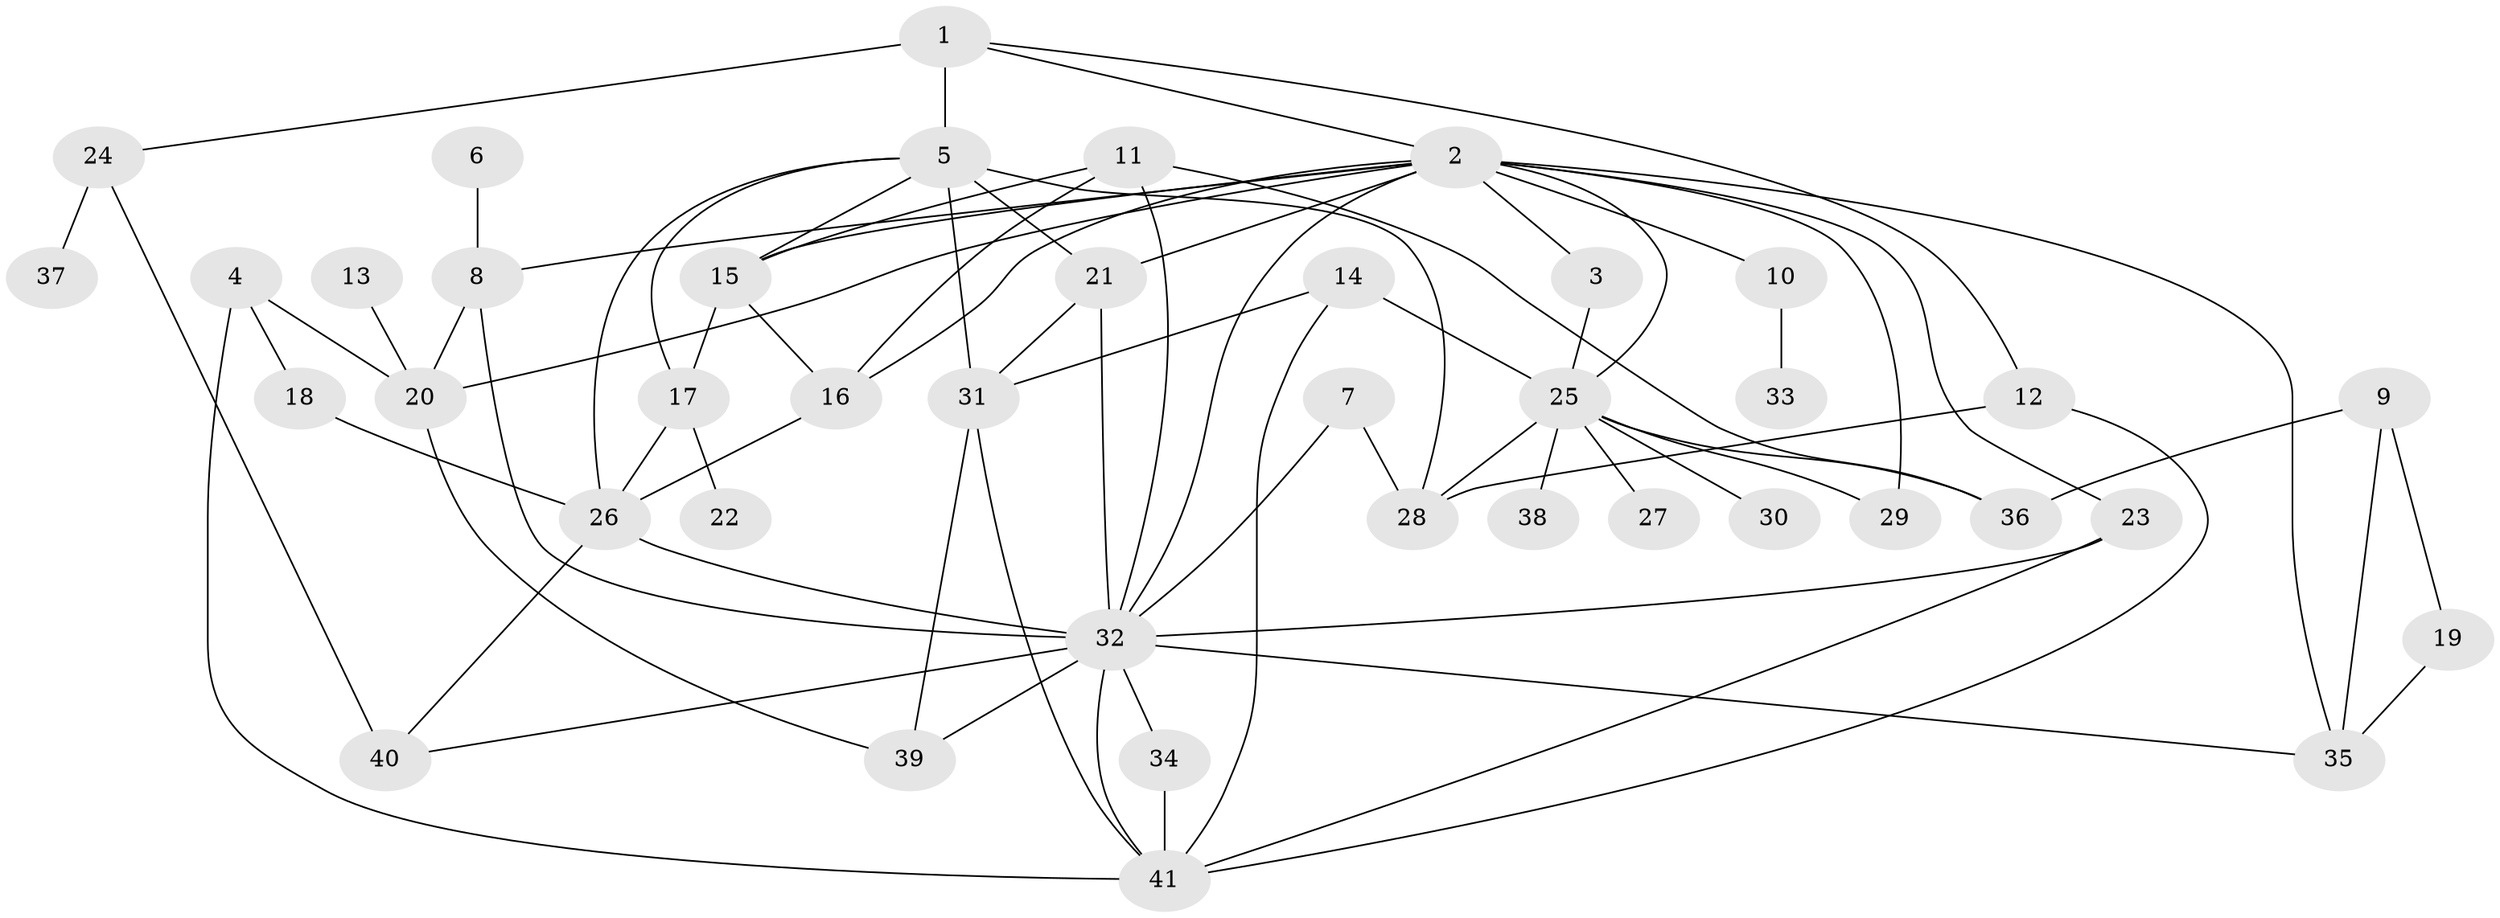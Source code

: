// original degree distribution, {8: 0.024691358024691357, 4: 0.1111111111111111, 3: 0.3333333333333333, 6: 0.024691358024691357, 2: 0.2716049382716049, 7: 0.024691358024691357, 5: 0.06172839506172839, 1: 0.14814814814814814}
// Generated by graph-tools (version 1.1) at 2025/49/03/09/25 03:49:20]
// undirected, 41 vertices, 75 edges
graph export_dot {
graph [start="1"]
  node [color=gray90,style=filled];
  1;
  2;
  3;
  4;
  5;
  6;
  7;
  8;
  9;
  10;
  11;
  12;
  13;
  14;
  15;
  16;
  17;
  18;
  19;
  20;
  21;
  22;
  23;
  24;
  25;
  26;
  27;
  28;
  29;
  30;
  31;
  32;
  33;
  34;
  35;
  36;
  37;
  38;
  39;
  40;
  41;
  1 -- 2 [weight=1.0];
  1 -- 5 [weight=2.0];
  1 -- 12 [weight=1.0];
  1 -- 24 [weight=1.0];
  2 -- 3 [weight=1.0];
  2 -- 8 [weight=1.0];
  2 -- 10 [weight=1.0];
  2 -- 15 [weight=1.0];
  2 -- 16 [weight=1.0];
  2 -- 20 [weight=1.0];
  2 -- 21 [weight=1.0];
  2 -- 23 [weight=1.0];
  2 -- 25 [weight=2.0];
  2 -- 29 [weight=1.0];
  2 -- 32 [weight=1.0];
  2 -- 35 [weight=1.0];
  3 -- 25 [weight=1.0];
  4 -- 18 [weight=1.0];
  4 -- 20 [weight=1.0];
  4 -- 41 [weight=1.0];
  5 -- 15 [weight=1.0];
  5 -- 17 [weight=1.0];
  5 -- 21 [weight=1.0];
  5 -- 26 [weight=1.0];
  5 -- 28 [weight=1.0];
  5 -- 31 [weight=1.0];
  6 -- 8 [weight=1.0];
  7 -- 28 [weight=1.0];
  7 -- 32 [weight=1.0];
  8 -- 20 [weight=1.0];
  8 -- 32 [weight=1.0];
  9 -- 19 [weight=1.0];
  9 -- 35 [weight=1.0];
  9 -- 36 [weight=1.0];
  10 -- 33 [weight=1.0];
  11 -- 15 [weight=1.0];
  11 -- 16 [weight=1.0];
  11 -- 32 [weight=1.0];
  11 -- 36 [weight=1.0];
  12 -- 28 [weight=1.0];
  12 -- 41 [weight=1.0];
  13 -- 20 [weight=1.0];
  14 -- 25 [weight=2.0];
  14 -- 31 [weight=1.0];
  14 -- 41 [weight=1.0];
  15 -- 16 [weight=1.0];
  15 -- 17 [weight=1.0];
  16 -- 26 [weight=1.0];
  17 -- 22 [weight=1.0];
  17 -- 26 [weight=1.0];
  18 -- 26 [weight=1.0];
  19 -- 35 [weight=1.0];
  20 -- 39 [weight=1.0];
  21 -- 31 [weight=1.0];
  21 -- 32 [weight=1.0];
  23 -- 32 [weight=1.0];
  23 -- 41 [weight=1.0];
  24 -- 37 [weight=2.0];
  24 -- 40 [weight=1.0];
  25 -- 27 [weight=1.0];
  25 -- 28 [weight=1.0];
  25 -- 29 [weight=1.0];
  25 -- 30 [weight=1.0];
  25 -- 36 [weight=1.0];
  25 -- 38 [weight=1.0];
  26 -- 32 [weight=1.0];
  26 -- 40 [weight=1.0];
  31 -- 39 [weight=1.0];
  31 -- 41 [weight=1.0];
  32 -- 34 [weight=1.0];
  32 -- 35 [weight=1.0];
  32 -- 39 [weight=1.0];
  32 -- 40 [weight=1.0];
  32 -- 41 [weight=1.0];
  34 -- 41 [weight=1.0];
}
